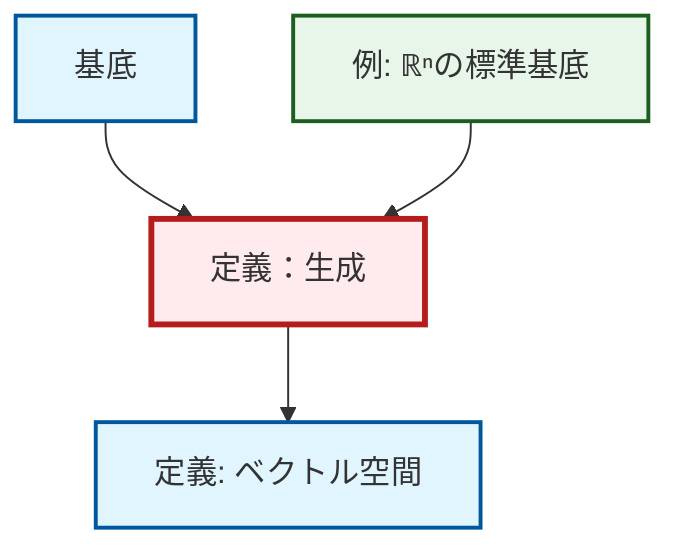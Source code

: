 graph TD
    classDef definition fill:#e1f5fe,stroke:#01579b,stroke-width:2px
    classDef theorem fill:#f3e5f5,stroke:#4a148c,stroke-width:2px
    classDef axiom fill:#fff3e0,stroke:#e65100,stroke-width:2px
    classDef example fill:#e8f5e9,stroke:#1b5e20,stroke-width:2px
    classDef current fill:#ffebee,stroke:#b71c1c,stroke-width:3px
    ex-standard-basis-rn["例: ℝⁿの標準基底"]:::example
    def-vector-space["定義: ベクトル空間"]:::definition
    def-basis["基底"]:::definition
    def-span["定義：生成"]:::definition
    def-basis --> def-span
    ex-standard-basis-rn --> def-span
    def-span --> def-vector-space
    class def-span current